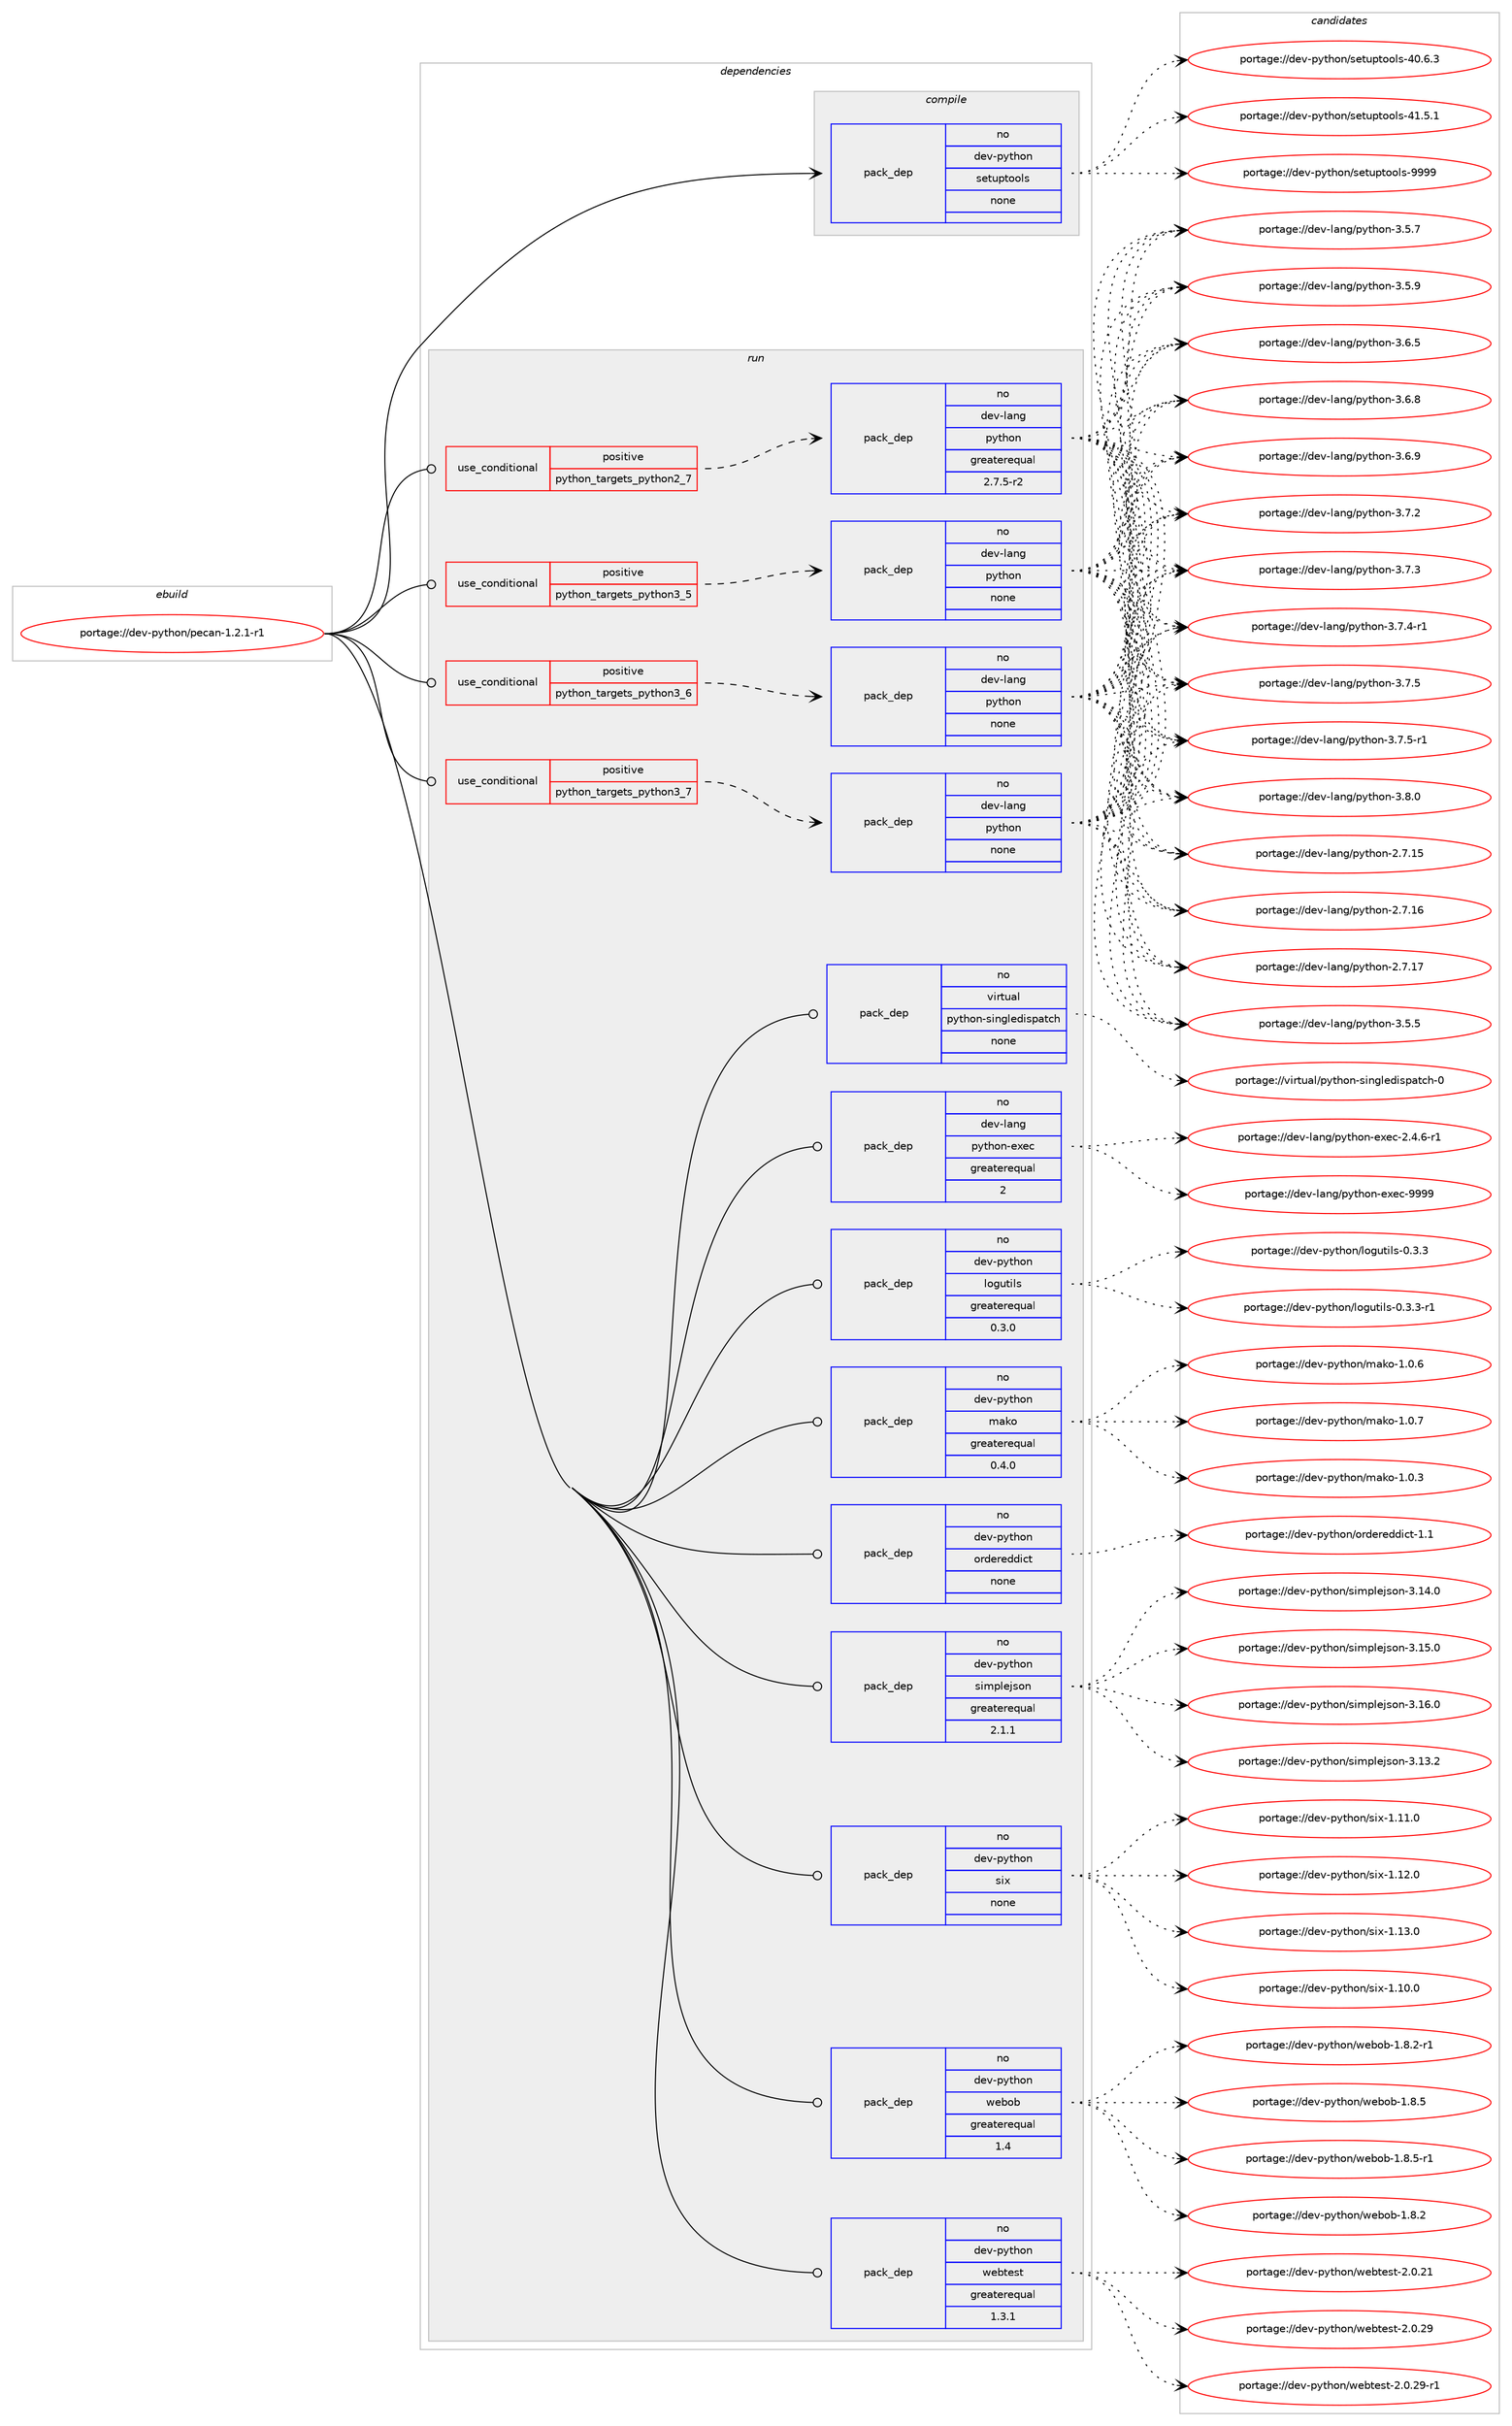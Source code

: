 digraph prolog {

# *************
# Graph options
# *************

newrank=true;
concentrate=true;
compound=true;
graph [rankdir=LR,fontname=Helvetica,fontsize=10,ranksep=1.5];#, ranksep=2.5, nodesep=0.2];
edge  [arrowhead=vee];
node  [fontname=Helvetica,fontsize=10];

# **********
# The ebuild
# **********

subgraph cluster_leftcol {
color=gray;
rank=same;
label=<<i>ebuild</i>>;
id [label="portage://dev-python/pecan-1.2.1-r1", color=red, width=4, href="../dev-python/pecan-1.2.1-r1.svg"];
}

# ****************
# The dependencies
# ****************

subgraph cluster_midcol {
color=gray;
label=<<i>dependencies</i>>;
subgraph cluster_compile {
fillcolor="#eeeeee";
style=filled;
label=<<i>compile</i>>;
subgraph pack119454 {
dependency156423 [label=<<TABLE BORDER="0" CELLBORDER="1" CELLSPACING="0" CELLPADDING="4" WIDTH="220"><TR><TD ROWSPAN="6" CELLPADDING="30">pack_dep</TD></TR><TR><TD WIDTH="110">no</TD></TR><TR><TD>dev-python</TD></TR><TR><TD>setuptools</TD></TR><TR><TD>none</TD></TR><TR><TD></TD></TR></TABLE>>, shape=none, color=blue];
}
id:e -> dependency156423:w [weight=20,style="solid",arrowhead="vee"];
}
subgraph cluster_compileandrun {
fillcolor="#eeeeee";
style=filled;
label=<<i>compile and run</i>>;
}
subgraph cluster_run {
fillcolor="#eeeeee";
style=filled;
label=<<i>run</i>>;
subgraph cond33608 {
dependency156424 [label=<<TABLE BORDER="0" CELLBORDER="1" CELLSPACING="0" CELLPADDING="4"><TR><TD ROWSPAN="3" CELLPADDING="10">use_conditional</TD></TR><TR><TD>positive</TD></TR><TR><TD>python_targets_python2_7</TD></TR></TABLE>>, shape=none, color=red];
subgraph pack119455 {
dependency156425 [label=<<TABLE BORDER="0" CELLBORDER="1" CELLSPACING="0" CELLPADDING="4" WIDTH="220"><TR><TD ROWSPAN="6" CELLPADDING="30">pack_dep</TD></TR><TR><TD WIDTH="110">no</TD></TR><TR><TD>dev-lang</TD></TR><TR><TD>python</TD></TR><TR><TD>greaterequal</TD></TR><TR><TD>2.7.5-r2</TD></TR></TABLE>>, shape=none, color=blue];
}
dependency156424:e -> dependency156425:w [weight=20,style="dashed",arrowhead="vee"];
}
id:e -> dependency156424:w [weight=20,style="solid",arrowhead="odot"];
subgraph cond33609 {
dependency156426 [label=<<TABLE BORDER="0" CELLBORDER="1" CELLSPACING="0" CELLPADDING="4"><TR><TD ROWSPAN="3" CELLPADDING="10">use_conditional</TD></TR><TR><TD>positive</TD></TR><TR><TD>python_targets_python3_5</TD></TR></TABLE>>, shape=none, color=red];
subgraph pack119456 {
dependency156427 [label=<<TABLE BORDER="0" CELLBORDER="1" CELLSPACING="0" CELLPADDING="4" WIDTH="220"><TR><TD ROWSPAN="6" CELLPADDING="30">pack_dep</TD></TR><TR><TD WIDTH="110">no</TD></TR><TR><TD>dev-lang</TD></TR><TR><TD>python</TD></TR><TR><TD>none</TD></TR><TR><TD></TD></TR></TABLE>>, shape=none, color=blue];
}
dependency156426:e -> dependency156427:w [weight=20,style="dashed",arrowhead="vee"];
}
id:e -> dependency156426:w [weight=20,style="solid",arrowhead="odot"];
subgraph cond33610 {
dependency156428 [label=<<TABLE BORDER="0" CELLBORDER="1" CELLSPACING="0" CELLPADDING="4"><TR><TD ROWSPAN="3" CELLPADDING="10">use_conditional</TD></TR><TR><TD>positive</TD></TR><TR><TD>python_targets_python3_6</TD></TR></TABLE>>, shape=none, color=red];
subgraph pack119457 {
dependency156429 [label=<<TABLE BORDER="0" CELLBORDER="1" CELLSPACING="0" CELLPADDING="4" WIDTH="220"><TR><TD ROWSPAN="6" CELLPADDING="30">pack_dep</TD></TR><TR><TD WIDTH="110">no</TD></TR><TR><TD>dev-lang</TD></TR><TR><TD>python</TD></TR><TR><TD>none</TD></TR><TR><TD></TD></TR></TABLE>>, shape=none, color=blue];
}
dependency156428:e -> dependency156429:w [weight=20,style="dashed",arrowhead="vee"];
}
id:e -> dependency156428:w [weight=20,style="solid",arrowhead="odot"];
subgraph cond33611 {
dependency156430 [label=<<TABLE BORDER="0" CELLBORDER="1" CELLSPACING="0" CELLPADDING="4"><TR><TD ROWSPAN="3" CELLPADDING="10">use_conditional</TD></TR><TR><TD>positive</TD></TR><TR><TD>python_targets_python3_7</TD></TR></TABLE>>, shape=none, color=red];
subgraph pack119458 {
dependency156431 [label=<<TABLE BORDER="0" CELLBORDER="1" CELLSPACING="0" CELLPADDING="4" WIDTH="220"><TR><TD ROWSPAN="6" CELLPADDING="30">pack_dep</TD></TR><TR><TD WIDTH="110">no</TD></TR><TR><TD>dev-lang</TD></TR><TR><TD>python</TD></TR><TR><TD>none</TD></TR><TR><TD></TD></TR></TABLE>>, shape=none, color=blue];
}
dependency156430:e -> dependency156431:w [weight=20,style="dashed",arrowhead="vee"];
}
id:e -> dependency156430:w [weight=20,style="solid",arrowhead="odot"];
subgraph pack119459 {
dependency156432 [label=<<TABLE BORDER="0" CELLBORDER="1" CELLSPACING="0" CELLPADDING="4" WIDTH="220"><TR><TD ROWSPAN="6" CELLPADDING="30">pack_dep</TD></TR><TR><TD WIDTH="110">no</TD></TR><TR><TD>dev-lang</TD></TR><TR><TD>python-exec</TD></TR><TR><TD>greaterequal</TD></TR><TR><TD>2</TD></TR></TABLE>>, shape=none, color=blue];
}
id:e -> dependency156432:w [weight=20,style="solid",arrowhead="odot"];
subgraph pack119460 {
dependency156433 [label=<<TABLE BORDER="0" CELLBORDER="1" CELLSPACING="0" CELLPADDING="4" WIDTH="220"><TR><TD ROWSPAN="6" CELLPADDING="30">pack_dep</TD></TR><TR><TD WIDTH="110">no</TD></TR><TR><TD>dev-python</TD></TR><TR><TD>logutils</TD></TR><TR><TD>greaterequal</TD></TR><TR><TD>0.3.0</TD></TR></TABLE>>, shape=none, color=blue];
}
id:e -> dependency156433:w [weight=20,style="solid",arrowhead="odot"];
subgraph pack119461 {
dependency156434 [label=<<TABLE BORDER="0" CELLBORDER="1" CELLSPACING="0" CELLPADDING="4" WIDTH="220"><TR><TD ROWSPAN="6" CELLPADDING="30">pack_dep</TD></TR><TR><TD WIDTH="110">no</TD></TR><TR><TD>dev-python</TD></TR><TR><TD>mako</TD></TR><TR><TD>greaterequal</TD></TR><TR><TD>0.4.0</TD></TR></TABLE>>, shape=none, color=blue];
}
id:e -> dependency156434:w [weight=20,style="solid",arrowhead="odot"];
subgraph pack119462 {
dependency156435 [label=<<TABLE BORDER="0" CELLBORDER="1" CELLSPACING="0" CELLPADDING="4" WIDTH="220"><TR><TD ROWSPAN="6" CELLPADDING="30">pack_dep</TD></TR><TR><TD WIDTH="110">no</TD></TR><TR><TD>dev-python</TD></TR><TR><TD>ordereddict</TD></TR><TR><TD>none</TD></TR><TR><TD></TD></TR></TABLE>>, shape=none, color=blue];
}
id:e -> dependency156435:w [weight=20,style="solid",arrowhead="odot"];
subgraph pack119463 {
dependency156436 [label=<<TABLE BORDER="0" CELLBORDER="1" CELLSPACING="0" CELLPADDING="4" WIDTH="220"><TR><TD ROWSPAN="6" CELLPADDING="30">pack_dep</TD></TR><TR><TD WIDTH="110">no</TD></TR><TR><TD>dev-python</TD></TR><TR><TD>simplejson</TD></TR><TR><TD>greaterequal</TD></TR><TR><TD>2.1.1</TD></TR></TABLE>>, shape=none, color=blue];
}
id:e -> dependency156436:w [weight=20,style="solid",arrowhead="odot"];
subgraph pack119464 {
dependency156437 [label=<<TABLE BORDER="0" CELLBORDER="1" CELLSPACING="0" CELLPADDING="4" WIDTH="220"><TR><TD ROWSPAN="6" CELLPADDING="30">pack_dep</TD></TR><TR><TD WIDTH="110">no</TD></TR><TR><TD>dev-python</TD></TR><TR><TD>six</TD></TR><TR><TD>none</TD></TR><TR><TD></TD></TR></TABLE>>, shape=none, color=blue];
}
id:e -> dependency156437:w [weight=20,style="solid",arrowhead="odot"];
subgraph pack119465 {
dependency156438 [label=<<TABLE BORDER="0" CELLBORDER="1" CELLSPACING="0" CELLPADDING="4" WIDTH="220"><TR><TD ROWSPAN="6" CELLPADDING="30">pack_dep</TD></TR><TR><TD WIDTH="110">no</TD></TR><TR><TD>dev-python</TD></TR><TR><TD>webob</TD></TR><TR><TD>greaterequal</TD></TR><TR><TD>1.4</TD></TR></TABLE>>, shape=none, color=blue];
}
id:e -> dependency156438:w [weight=20,style="solid",arrowhead="odot"];
subgraph pack119466 {
dependency156439 [label=<<TABLE BORDER="0" CELLBORDER="1" CELLSPACING="0" CELLPADDING="4" WIDTH="220"><TR><TD ROWSPAN="6" CELLPADDING="30">pack_dep</TD></TR><TR><TD WIDTH="110">no</TD></TR><TR><TD>dev-python</TD></TR><TR><TD>webtest</TD></TR><TR><TD>greaterequal</TD></TR><TR><TD>1.3.1</TD></TR></TABLE>>, shape=none, color=blue];
}
id:e -> dependency156439:w [weight=20,style="solid",arrowhead="odot"];
subgraph pack119467 {
dependency156440 [label=<<TABLE BORDER="0" CELLBORDER="1" CELLSPACING="0" CELLPADDING="4" WIDTH="220"><TR><TD ROWSPAN="6" CELLPADDING="30">pack_dep</TD></TR><TR><TD WIDTH="110">no</TD></TR><TR><TD>virtual</TD></TR><TR><TD>python-singledispatch</TD></TR><TR><TD>none</TD></TR><TR><TD></TD></TR></TABLE>>, shape=none, color=blue];
}
id:e -> dependency156440:w [weight=20,style="solid",arrowhead="odot"];
}
}

# **************
# The candidates
# **************

subgraph cluster_choices {
rank=same;
color=gray;
label=<<i>candidates</i>>;

subgraph choice119454 {
color=black;
nodesep=1;
choiceportage100101118451121211161041111104711510111611711211611111110811545524846544651 [label="portage://dev-python/setuptools-40.6.3", color=red, width=4,href="../dev-python/setuptools-40.6.3.svg"];
choiceportage100101118451121211161041111104711510111611711211611111110811545524946534649 [label="portage://dev-python/setuptools-41.5.1", color=red, width=4,href="../dev-python/setuptools-41.5.1.svg"];
choiceportage10010111845112121116104111110471151011161171121161111111081154557575757 [label="portage://dev-python/setuptools-9999", color=red, width=4,href="../dev-python/setuptools-9999.svg"];
dependency156423:e -> choiceportage100101118451121211161041111104711510111611711211611111110811545524846544651:w [style=dotted,weight="100"];
dependency156423:e -> choiceportage100101118451121211161041111104711510111611711211611111110811545524946534649:w [style=dotted,weight="100"];
dependency156423:e -> choiceportage10010111845112121116104111110471151011161171121161111111081154557575757:w [style=dotted,weight="100"];
}
subgraph choice119455 {
color=black;
nodesep=1;
choiceportage10010111845108971101034711212111610411111045504655464953 [label="portage://dev-lang/python-2.7.15", color=red, width=4,href="../dev-lang/python-2.7.15.svg"];
choiceportage10010111845108971101034711212111610411111045504655464954 [label="portage://dev-lang/python-2.7.16", color=red, width=4,href="../dev-lang/python-2.7.16.svg"];
choiceportage10010111845108971101034711212111610411111045504655464955 [label="portage://dev-lang/python-2.7.17", color=red, width=4,href="../dev-lang/python-2.7.17.svg"];
choiceportage100101118451089711010347112121116104111110455146534653 [label="portage://dev-lang/python-3.5.5", color=red, width=4,href="../dev-lang/python-3.5.5.svg"];
choiceportage100101118451089711010347112121116104111110455146534655 [label="portage://dev-lang/python-3.5.7", color=red, width=4,href="../dev-lang/python-3.5.7.svg"];
choiceportage100101118451089711010347112121116104111110455146534657 [label="portage://dev-lang/python-3.5.9", color=red, width=4,href="../dev-lang/python-3.5.9.svg"];
choiceportage100101118451089711010347112121116104111110455146544653 [label="portage://dev-lang/python-3.6.5", color=red, width=4,href="../dev-lang/python-3.6.5.svg"];
choiceportage100101118451089711010347112121116104111110455146544656 [label="portage://dev-lang/python-3.6.8", color=red, width=4,href="../dev-lang/python-3.6.8.svg"];
choiceportage100101118451089711010347112121116104111110455146544657 [label="portage://dev-lang/python-3.6.9", color=red, width=4,href="../dev-lang/python-3.6.9.svg"];
choiceportage100101118451089711010347112121116104111110455146554650 [label="portage://dev-lang/python-3.7.2", color=red, width=4,href="../dev-lang/python-3.7.2.svg"];
choiceportage100101118451089711010347112121116104111110455146554651 [label="portage://dev-lang/python-3.7.3", color=red, width=4,href="../dev-lang/python-3.7.3.svg"];
choiceportage1001011184510897110103471121211161041111104551465546524511449 [label="portage://dev-lang/python-3.7.4-r1", color=red, width=4,href="../dev-lang/python-3.7.4-r1.svg"];
choiceportage100101118451089711010347112121116104111110455146554653 [label="portage://dev-lang/python-3.7.5", color=red, width=4,href="../dev-lang/python-3.7.5.svg"];
choiceportage1001011184510897110103471121211161041111104551465546534511449 [label="portage://dev-lang/python-3.7.5-r1", color=red, width=4,href="../dev-lang/python-3.7.5-r1.svg"];
choiceportage100101118451089711010347112121116104111110455146564648 [label="portage://dev-lang/python-3.8.0", color=red, width=4,href="../dev-lang/python-3.8.0.svg"];
dependency156425:e -> choiceportage10010111845108971101034711212111610411111045504655464953:w [style=dotted,weight="100"];
dependency156425:e -> choiceportage10010111845108971101034711212111610411111045504655464954:w [style=dotted,weight="100"];
dependency156425:e -> choiceportage10010111845108971101034711212111610411111045504655464955:w [style=dotted,weight="100"];
dependency156425:e -> choiceportage100101118451089711010347112121116104111110455146534653:w [style=dotted,weight="100"];
dependency156425:e -> choiceportage100101118451089711010347112121116104111110455146534655:w [style=dotted,weight="100"];
dependency156425:e -> choiceportage100101118451089711010347112121116104111110455146534657:w [style=dotted,weight="100"];
dependency156425:e -> choiceportage100101118451089711010347112121116104111110455146544653:w [style=dotted,weight="100"];
dependency156425:e -> choiceportage100101118451089711010347112121116104111110455146544656:w [style=dotted,weight="100"];
dependency156425:e -> choiceportage100101118451089711010347112121116104111110455146544657:w [style=dotted,weight="100"];
dependency156425:e -> choiceportage100101118451089711010347112121116104111110455146554650:w [style=dotted,weight="100"];
dependency156425:e -> choiceportage100101118451089711010347112121116104111110455146554651:w [style=dotted,weight="100"];
dependency156425:e -> choiceportage1001011184510897110103471121211161041111104551465546524511449:w [style=dotted,weight="100"];
dependency156425:e -> choiceportage100101118451089711010347112121116104111110455146554653:w [style=dotted,weight="100"];
dependency156425:e -> choiceportage1001011184510897110103471121211161041111104551465546534511449:w [style=dotted,weight="100"];
dependency156425:e -> choiceportage100101118451089711010347112121116104111110455146564648:w [style=dotted,weight="100"];
}
subgraph choice119456 {
color=black;
nodesep=1;
choiceportage10010111845108971101034711212111610411111045504655464953 [label="portage://dev-lang/python-2.7.15", color=red, width=4,href="../dev-lang/python-2.7.15.svg"];
choiceportage10010111845108971101034711212111610411111045504655464954 [label="portage://dev-lang/python-2.7.16", color=red, width=4,href="../dev-lang/python-2.7.16.svg"];
choiceportage10010111845108971101034711212111610411111045504655464955 [label="portage://dev-lang/python-2.7.17", color=red, width=4,href="../dev-lang/python-2.7.17.svg"];
choiceportage100101118451089711010347112121116104111110455146534653 [label="portage://dev-lang/python-3.5.5", color=red, width=4,href="../dev-lang/python-3.5.5.svg"];
choiceportage100101118451089711010347112121116104111110455146534655 [label="portage://dev-lang/python-3.5.7", color=red, width=4,href="../dev-lang/python-3.5.7.svg"];
choiceportage100101118451089711010347112121116104111110455146534657 [label="portage://dev-lang/python-3.5.9", color=red, width=4,href="../dev-lang/python-3.5.9.svg"];
choiceportage100101118451089711010347112121116104111110455146544653 [label="portage://dev-lang/python-3.6.5", color=red, width=4,href="../dev-lang/python-3.6.5.svg"];
choiceportage100101118451089711010347112121116104111110455146544656 [label="portage://dev-lang/python-3.6.8", color=red, width=4,href="../dev-lang/python-3.6.8.svg"];
choiceportage100101118451089711010347112121116104111110455146544657 [label="portage://dev-lang/python-3.6.9", color=red, width=4,href="../dev-lang/python-3.6.9.svg"];
choiceportage100101118451089711010347112121116104111110455146554650 [label="portage://dev-lang/python-3.7.2", color=red, width=4,href="../dev-lang/python-3.7.2.svg"];
choiceportage100101118451089711010347112121116104111110455146554651 [label="portage://dev-lang/python-3.7.3", color=red, width=4,href="../dev-lang/python-3.7.3.svg"];
choiceportage1001011184510897110103471121211161041111104551465546524511449 [label="portage://dev-lang/python-3.7.4-r1", color=red, width=4,href="../dev-lang/python-3.7.4-r1.svg"];
choiceportage100101118451089711010347112121116104111110455146554653 [label="portage://dev-lang/python-3.7.5", color=red, width=4,href="../dev-lang/python-3.7.5.svg"];
choiceportage1001011184510897110103471121211161041111104551465546534511449 [label="portage://dev-lang/python-3.7.5-r1", color=red, width=4,href="../dev-lang/python-3.7.5-r1.svg"];
choiceportage100101118451089711010347112121116104111110455146564648 [label="portage://dev-lang/python-3.8.0", color=red, width=4,href="../dev-lang/python-3.8.0.svg"];
dependency156427:e -> choiceportage10010111845108971101034711212111610411111045504655464953:w [style=dotted,weight="100"];
dependency156427:e -> choiceportage10010111845108971101034711212111610411111045504655464954:w [style=dotted,weight="100"];
dependency156427:e -> choiceportage10010111845108971101034711212111610411111045504655464955:w [style=dotted,weight="100"];
dependency156427:e -> choiceportage100101118451089711010347112121116104111110455146534653:w [style=dotted,weight="100"];
dependency156427:e -> choiceportage100101118451089711010347112121116104111110455146534655:w [style=dotted,weight="100"];
dependency156427:e -> choiceportage100101118451089711010347112121116104111110455146534657:w [style=dotted,weight="100"];
dependency156427:e -> choiceportage100101118451089711010347112121116104111110455146544653:w [style=dotted,weight="100"];
dependency156427:e -> choiceportage100101118451089711010347112121116104111110455146544656:w [style=dotted,weight="100"];
dependency156427:e -> choiceportage100101118451089711010347112121116104111110455146544657:w [style=dotted,weight="100"];
dependency156427:e -> choiceportage100101118451089711010347112121116104111110455146554650:w [style=dotted,weight="100"];
dependency156427:e -> choiceportage100101118451089711010347112121116104111110455146554651:w [style=dotted,weight="100"];
dependency156427:e -> choiceportage1001011184510897110103471121211161041111104551465546524511449:w [style=dotted,weight="100"];
dependency156427:e -> choiceportage100101118451089711010347112121116104111110455146554653:w [style=dotted,weight="100"];
dependency156427:e -> choiceportage1001011184510897110103471121211161041111104551465546534511449:w [style=dotted,weight="100"];
dependency156427:e -> choiceportage100101118451089711010347112121116104111110455146564648:w [style=dotted,weight="100"];
}
subgraph choice119457 {
color=black;
nodesep=1;
choiceportage10010111845108971101034711212111610411111045504655464953 [label="portage://dev-lang/python-2.7.15", color=red, width=4,href="../dev-lang/python-2.7.15.svg"];
choiceportage10010111845108971101034711212111610411111045504655464954 [label="portage://dev-lang/python-2.7.16", color=red, width=4,href="../dev-lang/python-2.7.16.svg"];
choiceportage10010111845108971101034711212111610411111045504655464955 [label="portage://dev-lang/python-2.7.17", color=red, width=4,href="../dev-lang/python-2.7.17.svg"];
choiceportage100101118451089711010347112121116104111110455146534653 [label="portage://dev-lang/python-3.5.5", color=red, width=4,href="../dev-lang/python-3.5.5.svg"];
choiceportage100101118451089711010347112121116104111110455146534655 [label="portage://dev-lang/python-3.5.7", color=red, width=4,href="../dev-lang/python-3.5.7.svg"];
choiceportage100101118451089711010347112121116104111110455146534657 [label="portage://dev-lang/python-3.5.9", color=red, width=4,href="../dev-lang/python-3.5.9.svg"];
choiceportage100101118451089711010347112121116104111110455146544653 [label="portage://dev-lang/python-3.6.5", color=red, width=4,href="../dev-lang/python-3.6.5.svg"];
choiceportage100101118451089711010347112121116104111110455146544656 [label="portage://dev-lang/python-3.6.8", color=red, width=4,href="../dev-lang/python-3.6.8.svg"];
choiceportage100101118451089711010347112121116104111110455146544657 [label="portage://dev-lang/python-3.6.9", color=red, width=4,href="../dev-lang/python-3.6.9.svg"];
choiceportage100101118451089711010347112121116104111110455146554650 [label="portage://dev-lang/python-3.7.2", color=red, width=4,href="../dev-lang/python-3.7.2.svg"];
choiceportage100101118451089711010347112121116104111110455146554651 [label="portage://dev-lang/python-3.7.3", color=red, width=4,href="../dev-lang/python-3.7.3.svg"];
choiceportage1001011184510897110103471121211161041111104551465546524511449 [label="portage://dev-lang/python-3.7.4-r1", color=red, width=4,href="../dev-lang/python-3.7.4-r1.svg"];
choiceportage100101118451089711010347112121116104111110455146554653 [label="portage://dev-lang/python-3.7.5", color=red, width=4,href="../dev-lang/python-3.7.5.svg"];
choiceportage1001011184510897110103471121211161041111104551465546534511449 [label="portage://dev-lang/python-3.7.5-r1", color=red, width=4,href="../dev-lang/python-3.7.5-r1.svg"];
choiceportage100101118451089711010347112121116104111110455146564648 [label="portage://dev-lang/python-3.8.0", color=red, width=4,href="../dev-lang/python-3.8.0.svg"];
dependency156429:e -> choiceportage10010111845108971101034711212111610411111045504655464953:w [style=dotted,weight="100"];
dependency156429:e -> choiceportage10010111845108971101034711212111610411111045504655464954:w [style=dotted,weight="100"];
dependency156429:e -> choiceportage10010111845108971101034711212111610411111045504655464955:w [style=dotted,weight="100"];
dependency156429:e -> choiceportage100101118451089711010347112121116104111110455146534653:w [style=dotted,weight="100"];
dependency156429:e -> choiceportage100101118451089711010347112121116104111110455146534655:w [style=dotted,weight="100"];
dependency156429:e -> choiceportage100101118451089711010347112121116104111110455146534657:w [style=dotted,weight="100"];
dependency156429:e -> choiceportage100101118451089711010347112121116104111110455146544653:w [style=dotted,weight="100"];
dependency156429:e -> choiceportage100101118451089711010347112121116104111110455146544656:w [style=dotted,weight="100"];
dependency156429:e -> choiceportage100101118451089711010347112121116104111110455146544657:w [style=dotted,weight="100"];
dependency156429:e -> choiceportage100101118451089711010347112121116104111110455146554650:w [style=dotted,weight="100"];
dependency156429:e -> choiceportage100101118451089711010347112121116104111110455146554651:w [style=dotted,weight="100"];
dependency156429:e -> choiceportage1001011184510897110103471121211161041111104551465546524511449:w [style=dotted,weight="100"];
dependency156429:e -> choiceportage100101118451089711010347112121116104111110455146554653:w [style=dotted,weight="100"];
dependency156429:e -> choiceportage1001011184510897110103471121211161041111104551465546534511449:w [style=dotted,weight="100"];
dependency156429:e -> choiceportage100101118451089711010347112121116104111110455146564648:w [style=dotted,weight="100"];
}
subgraph choice119458 {
color=black;
nodesep=1;
choiceportage10010111845108971101034711212111610411111045504655464953 [label="portage://dev-lang/python-2.7.15", color=red, width=4,href="../dev-lang/python-2.7.15.svg"];
choiceportage10010111845108971101034711212111610411111045504655464954 [label="portage://dev-lang/python-2.7.16", color=red, width=4,href="../dev-lang/python-2.7.16.svg"];
choiceportage10010111845108971101034711212111610411111045504655464955 [label="portage://dev-lang/python-2.7.17", color=red, width=4,href="../dev-lang/python-2.7.17.svg"];
choiceportage100101118451089711010347112121116104111110455146534653 [label="portage://dev-lang/python-3.5.5", color=red, width=4,href="../dev-lang/python-3.5.5.svg"];
choiceportage100101118451089711010347112121116104111110455146534655 [label="portage://dev-lang/python-3.5.7", color=red, width=4,href="../dev-lang/python-3.5.7.svg"];
choiceportage100101118451089711010347112121116104111110455146534657 [label="portage://dev-lang/python-3.5.9", color=red, width=4,href="../dev-lang/python-3.5.9.svg"];
choiceportage100101118451089711010347112121116104111110455146544653 [label="portage://dev-lang/python-3.6.5", color=red, width=4,href="../dev-lang/python-3.6.5.svg"];
choiceportage100101118451089711010347112121116104111110455146544656 [label="portage://dev-lang/python-3.6.8", color=red, width=4,href="../dev-lang/python-3.6.8.svg"];
choiceportage100101118451089711010347112121116104111110455146544657 [label="portage://dev-lang/python-3.6.9", color=red, width=4,href="../dev-lang/python-3.6.9.svg"];
choiceportage100101118451089711010347112121116104111110455146554650 [label="portage://dev-lang/python-3.7.2", color=red, width=4,href="../dev-lang/python-3.7.2.svg"];
choiceportage100101118451089711010347112121116104111110455146554651 [label="portage://dev-lang/python-3.7.3", color=red, width=4,href="../dev-lang/python-3.7.3.svg"];
choiceportage1001011184510897110103471121211161041111104551465546524511449 [label="portage://dev-lang/python-3.7.4-r1", color=red, width=4,href="../dev-lang/python-3.7.4-r1.svg"];
choiceportage100101118451089711010347112121116104111110455146554653 [label="portage://dev-lang/python-3.7.5", color=red, width=4,href="../dev-lang/python-3.7.5.svg"];
choiceportage1001011184510897110103471121211161041111104551465546534511449 [label="portage://dev-lang/python-3.7.5-r1", color=red, width=4,href="../dev-lang/python-3.7.5-r1.svg"];
choiceportage100101118451089711010347112121116104111110455146564648 [label="portage://dev-lang/python-3.8.0", color=red, width=4,href="../dev-lang/python-3.8.0.svg"];
dependency156431:e -> choiceportage10010111845108971101034711212111610411111045504655464953:w [style=dotted,weight="100"];
dependency156431:e -> choiceportage10010111845108971101034711212111610411111045504655464954:w [style=dotted,weight="100"];
dependency156431:e -> choiceportage10010111845108971101034711212111610411111045504655464955:w [style=dotted,weight="100"];
dependency156431:e -> choiceportage100101118451089711010347112121116104111110455146534653:w [style=dotted,weight="100"];
dependency156431:e -> choiceportage100101118451089711010347112121116104111110455146534655:w [style=dotted,weight="100"];
dependency156431:e -> choiceportage100101118451089711010347112121116104111110455146534657:w [style=dotted,weight="100"];
dependency156431:e -> choiceportage100101118451089711010347112121116104111110455146544653:w [style=dotted,weight="100"];
dependency156431:e -> choiceportage100101118451089711010347112121116104111110455146544656:w [style=dotted,weight="100"];
dependency156431:e -> choiceportage100101118451089711010347112121116104111110455146544657:w [style=dotted,weight="100"];
dependency156431:e -> choiceportage100101118451089711010347112121116104111110455146554650:w [style=dotted,weight="100"];
dependency156431:e -> choiceportage100101118451089711010347112121116104111110455146554651:w [style=dotted,weight="100"];
dependency156431:e -> choiceportage1001011184510897110103471121211161041111104551465546524511449:w [style=dotted,weight="100"];
dependency156431:e -> choiceportage100101118451089711010347112121116104111110455146554653:w [style=dotted,weight="100"];
dependency156431:e -> choiceportage1001011184510897110103471121211161041111104551465546534511449:w [style=dotted,weight="100"];
dependency156431:e -> choiceportage100101118451089711010347112121116104111110455146564648:w [style=dotted,weight="100"];
}
subgraph choice119459 {
color=black;
nodesep=1;
choiceportage10010111845108971101034711212111610411111045101120101994550465246544511449 [label="portage://dev-lang/python-exec-2.4.6-r1", color=red, width=4,href="../dev-lang/python-exec-2.4.6-r1.svg"];
choiceportage10010111845108971101034711212111610411111045101120101994557575757 [label="portage://dev-lang/python-exec-9999", color=red, width=4,href="../dev-lang/python-exec-9999.svg"];
dependency156432:e -> choiceportage10010111845108971101034711212111610411111045101120101994550465246544511449:w [style=dotted,weight="100"];
dependency156432:e -> choiceportage10010111845108971101034711212111610411111045101120101994557575757:w [style=dotted,weight="100"];
}
subgraph choice119460 {
color=black;
nodesep=1;
choiceportage1001011184511212111610411111047108111103117116105108115454846514651 [label="portage://dev-python/logutils-0.3.3", color=red, width=4,href="../dev-python/logutils-0.3.3.svg"];
choiceportage10010111845112121116104111110471081111031171161051081154548465146514511449 [label="portage://dev-python/logutils-0.3.3-r1", color=red, width=4,href="../dev-python/logutils-0.3.3-r1.svg"];
dependency156433:e -> choiceportage1001011184511212111610411111047108111103117116105108115454846514651:w [style=dotted,weight="100"];
dependency156433:e -> choiceportage10010111845112121116104111110471081111031171161051081154548465146514511449:w [style=dotted,weight="100"];
}
subgraph choice119461 {
color=black;
nodesep=1;
choiceportage100101118451121211161041111104710997107111454946484651 [label="portage://dev-python/mako-1.0.3", color=red, width=4,href="../dev-python/mako-1.0.3.svg"];
choiceportage100101118451121211161041111104710997107111454946484654 [label="portage://dev-python/mako-1.0.6", color=red, width=4,href="../dev-python/mako-1.0.6.svg"];
choiceportage100101118451121211161041111104710997107111454946484655 [label="portage://dev-python/mako-1.0.7", color=red, width=4,href="../dev-python/mako-1.0.7.svg"];
dependency156434:e -> choiceportage100101118451121211161041111104710997107111454946484651:w [style=dotted,weight="100"];
dependency156434:e -> choiceportage100101118451121211161041111104710997107111454946484654:w [style=dotted,weight="100"];
dependency156434:e -> choiceportage100101118451121211161041111104710997107111454946484655:w [style=dotted,weight="100"];
}
subgraph choice119462 {
color=black;
nodesep=1;
choiceportage10010111845112121116104111110471111141001011141011001001059911645494649 [label="portage://dev-python/ordereddict-1.1", color=red, width=4,href="../dev-python/ordereddict-1.1.svg"];
dependency156435:e -> choiceportage10010111845112121116104111110471111141001011141011001001059911645494649:w [style=dotted,weight="100"];
}
subgraph choice119463 {
color=black;
nodesep=1;
choiceportage100101118451121211161041111104711510510911210810110611511111045514649514650 [label="portage://dev-python/simplejson-3.13.2", color=red, width=4,href="../dev-python/simplejson-3.13.2.svg"];
choiceportage100101118451121211161041111104711510510911210810110611511111045514649524648 [label="portage://dev-python/simplejson-3.14.0", color=red, width=4,href="../dev-python/simplejson-3.14.0.svg"];
choiceportage100101118451121211161041111104711510510911210810110611511111045514649534648 [label="portage://dev-python/simplejson-3.15.0", color=red, width=4,href="../dev-python/simplejson-3.15.0.svg"];
choiceportage100101118451121211161041111104711510510911210810110611511111045514649544648 [label="portage://dev-python/simplejson-3.16.0", color=red, width=4,href="../dev-python/simplejson-3.16.0.svg"];
dependency156436:e -> choiceportage100101118451121211161041111104711510510911210810110611511111045514649514650:w [style=dotted,weight="100"];
dependency156436:e -> choiceportage100101118451121211161041111104711510510911210810110611511111045514649524648:w [style=dotted,weight="100"];
dependency156436:e -> choiceportage100101118451121211161041111104711510510911210810110611511111045514649534648:w [style=dotted,weight="100"];
dependency156436:e -> choiceportage100101118451121211161041111104711510510911210810110611511111045514649544648:w [style=dotted,weight="100"];
}
subgraph choice119464 {
color=black;
nodesep=1;
choiceportage100101118451121211161041111104711510512045494649484648 [label="portage://dev-python/six-1.10.0", color=red, width=4,href="../dev-python/six-1.10.0.svg"];
choiceportage100101118451121211161041111104711510512045494649494648 [label="portage://dev-python/six-1.11.0", color=red, width=4,href="../dev-python/six-1.11.0.svg"];
choiceportage100101118451121211161041111104711510512045494649504648 [label="portage://dev-python/six-1.12.0", color=red, width=4,href="../dev-python/six-1.12.0.svg"];
choiceportage100101118451121211161041111104711510512045494649514648 [label="portage://dev-python/six-1.13.0", color=red, width=4,href="../dev-python/six-1.13.0.svg"];
dependency156437:e -> choiceportage100101118451121211161041111104711510512045494649484648:w [style=dotted,weight="100"];
dependency156437:e -> choiceportage100101118451121211161041111104711510512045494649494648:w [style=dotted,weight="100"];
dependency156437:e -> choiceportage100101118451121211161041111104711510512045494649504648:w [style=dotted,weight="100"];
dependency156437:e -> choiceportage100101118451121211161041111104711510512045494649514648:w [style=dotted,weight="100"];
}
subgraph choice119465 {
color=black;
nodesep=1;
choiceportage10010111845112121116104111110471191019811198454946564650 [label="portage://dev-python/webob-1.8.2", color=red, width=4,href="../dev-python/webob-1.8.2.svg"];
choiceportage100101118451121211161041111104711910198111984549465646504511449 [label="portage://dev-python/webob-1.8.2-r1", color=red, width=4,href="../dev-python/webob-1.8.2-r1.svg"];
choiceportage10010111845112121116104111110471191019811198454946564653 [label="portage://dev-python/webob-1.8.5", color=red, width=4,href="../dev-python/webob-1.8.5.svg"];
choiceportage100101118451121211161041111104711910198111984549465646534511449 [label="portage://dev-python/webob-1.8.5-r1", color=red, width=4,href="../dev-python/webob-1.8.5-r1.svg"];
dependency156438:e -> choiceportage10010111845112121116104111110471191019811198454946564650:w [style=dotted,weight="100"];
dependency156438:e -> choiceportage100101118451121211161041111104711910198111984549465646504511449:w [style=dotted,weight="100"];
dependency156438:e -> choiceportage10010111845112121116104111110471191019811198454946564653:w [style=dotted,weight="100"];
dependency156438:e -> choiceportage100101118451121211161041111104711910198111984549465646534511449:w [style=dotted,weight="100"];
}
subgraph choice119466 {
color=black;
nodesep=1;
choiceportage10010111845112121116104111110471191019811610111511645504648465049 [label="portage://dev-python/webtest-2.0.21", color=red, width=4,href="../dev-python/webtest-2.0.21.svg"];
choiceportage10010111845112121116104111110471191019811610111511645504648465057 [label="portage://dev-python/webtest-2.0.29", color=red, width=4,href="../dev-python/webtest-2.0.29.svg"];
choiceportage100101118451121211161041111104711910198116101115116455046484650574511449 [label="portage://dev-python/webtest-2.0.29-r1", color=red, width=4,href="../dev-python/webtest-2.0.29-r1.svg"];
dependency156439:e -> choiceportage10010111845112121116104111110471191019811610111511645504648465049:w [style=dotted,weight="100"];
dependency156439:e -> choiceportage10010111845112121116104111110471191019811610111511645504648465057:w [style=dotted,weight="100"];
dependency156439:e -> choiceportage100101118451121211161041111104711910198116101115116455046484650574511449:w [style=dotted,weight="100"];
}
subgraph choice119467 {
color=black;
nodesep=1;
choiceportage11810511411611797108471121211161041111104511510511010310810110010511511297116991044548 [label="portage://virtual/python-singledispatch-0", color=red, width=4,href="../virtual/python-singledispatch-0.svg"];
dependency156440:e -> choiceportage11810511411611797108471121211161041111104511510511010310810110010511511297116991044548:w [style=dotted,weight="100"];
}
}

}
